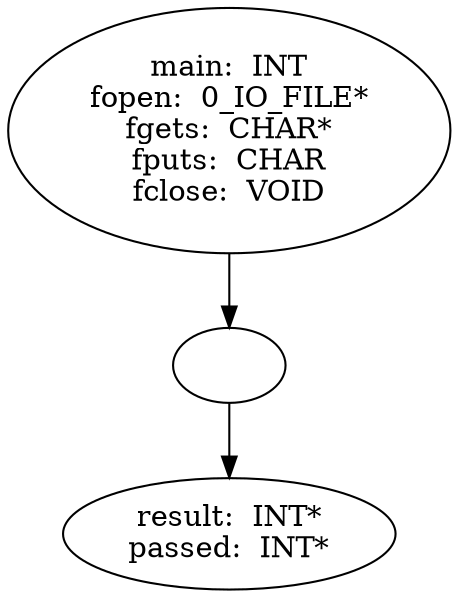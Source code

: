 digraph AST {
  "131770531743824" [label="main:  INT
fopen:  0_IO_FILE*
fgets:  CHAR*
fputs:  CHAR
fclose:  VOID"];
  "131770531743824" -> "131770531937200";
  "131770531937200" [label=""];
  "131770531937200" -> "131770528857152";
  "131770528857152" [label="result:  INT*
passed:  INT*"];
}
